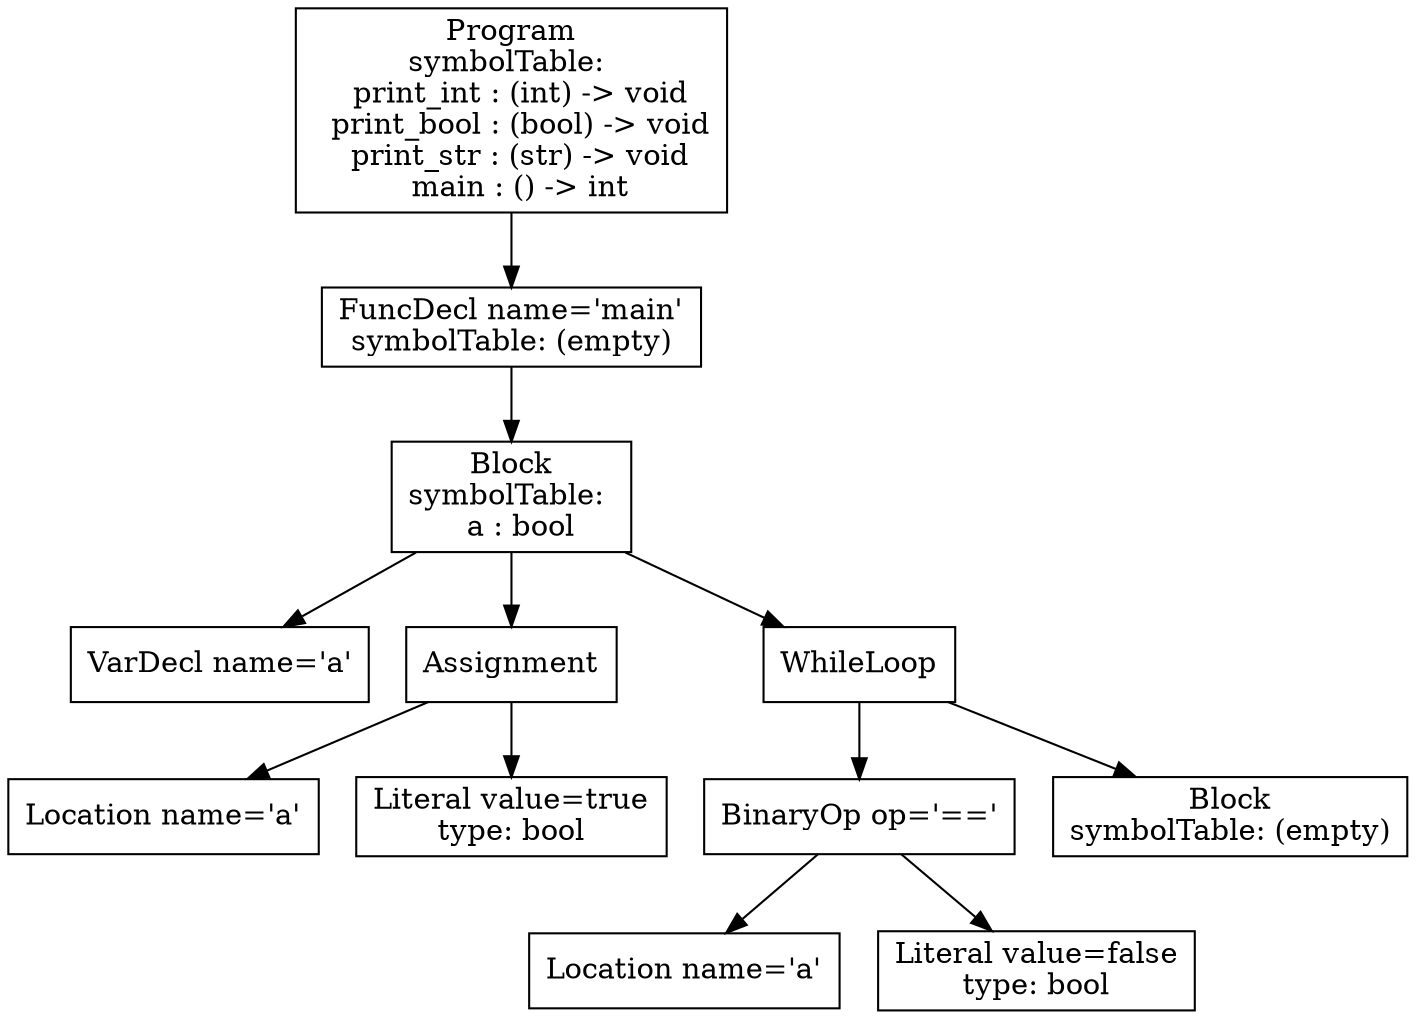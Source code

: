 digraph AST {
3 [shape=box, label="VarDecl name='a'"];
5 [shape=box, label="Location name='a'"];
6 [shape=box, label="Literal value=true\ntype: bool"];
4 [shape=box, label="Assignment"];
4 -> 5;
4 -> 6;
9 [shape=box, label="Location name='a'"];
10 [shape=box, label="Literal value=false\ntype: bool"];
8 [shape=box, label="BinaryOp op='=='"];
8 -> 9;
8 -> 10;
11 [shape=box, label="Block\nsymbolTable: (empty)"];
7 [shape=box, label="WhileLoop"];
7 -> 8;
7 -> 11;
2 [shape=box, label="Block\nsymbolTable: \n  a : bool"];
2 -> 3;
2 -> 4;
2 -> 7;
1 [shape=box, label="FuncDecl name='main'\nsymbolTable: (empty)"];
1 -> 2;
0 [shape=box, label="Program\nsymbolTable: \n  print_int : (int) -> void\n  print_bool : (bool) -> void\n  print_str : (str) -> void\n  main : () -> int"];
0 -> 1;
}
